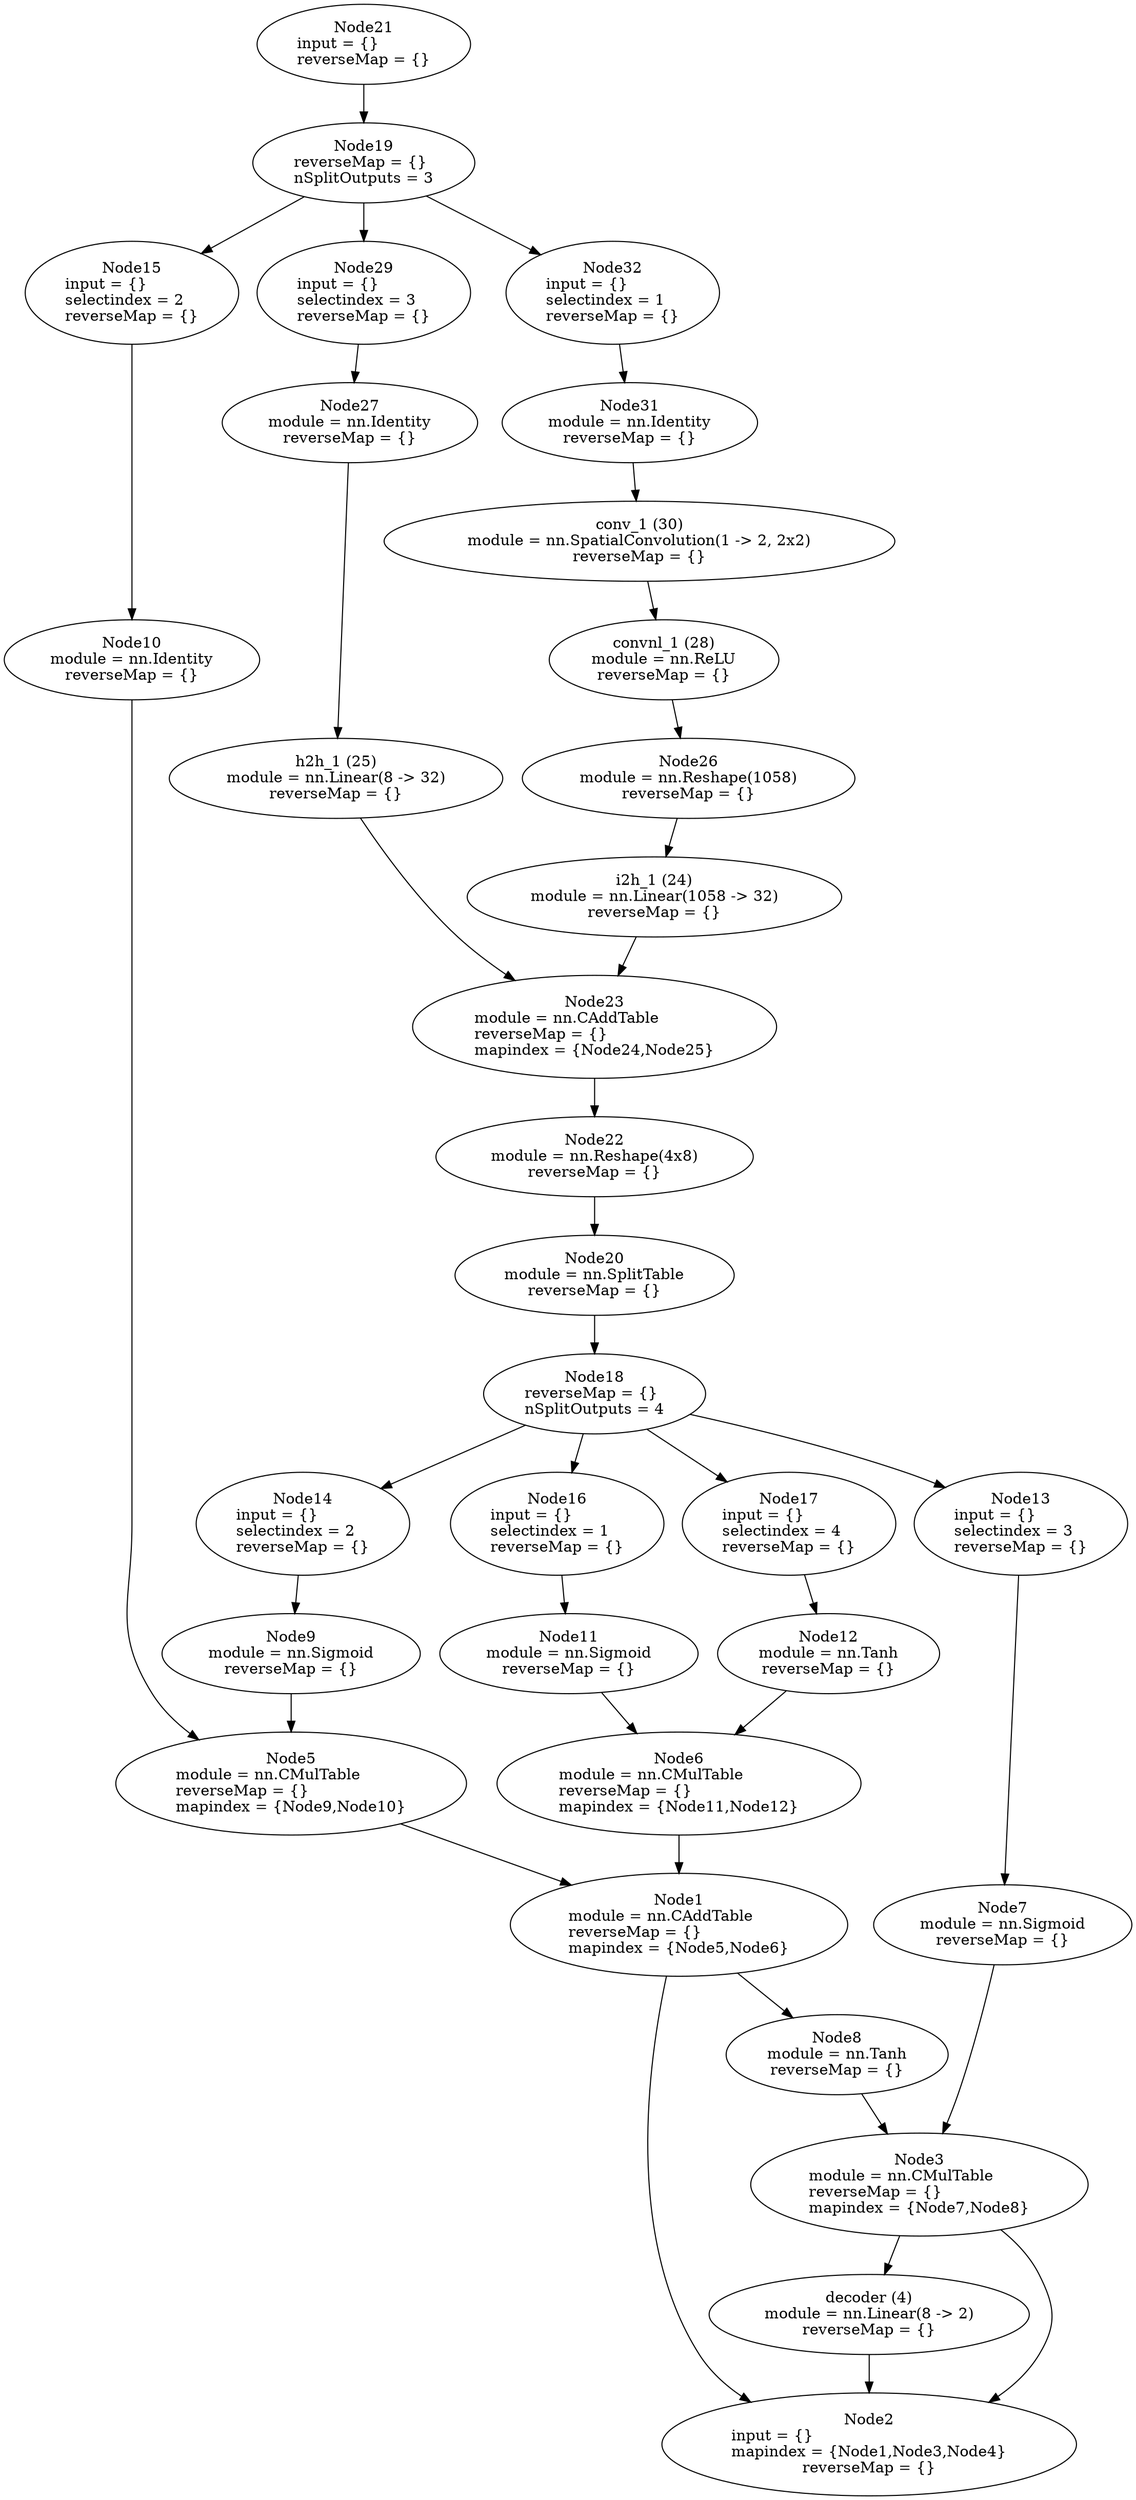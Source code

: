 digraph G {
	graph [bb="0,0,841.18,2256.6"];
	node [label="\N",
		shape=oval
	];
	n1	 [height=1.2571,
		label="Node1\nmodule = nn.CAddTable\lreverseMap = {}\lmapindex = {Node5,Node6}",
		pos="502.71,511.7",
		tooltip="[./model/ConvLSTM.lua]:96_",
		width=3.4902];
	n2	 [height=1.2571,
		label="Node2\ninput = {}\lmapindex = {Node1,Node3,Node4}\lreverseMap = {}",
		pos="650.71,45.255",
		tooltip="[[C]]:-1_",
		width=4.292];
	n1 -> n2	 [pos="e,565.13,83.201 492.48,466.38 477.58,390.77 458.12,234.57 521.71,126.51 530.37,111.78 542.91,99.369 556.81,89.042"];
	n8	 [height=0.98209,
		label="Node8\nmodule = nn.Tanh\lreverseMap = {}",
		pos="618.71,395.09",
		tooltip="[./model/ConvLSTM.lua]:101_",
		width=2.3212];
	n1 -> n8	 [pos="e,586.53,427.87 544.91,468.99 556.18,457.86 568.3,445.88 579.41,434.91"];
	n3	 [height=1.2571,
		label="Node3\nmodule = nn.CMulTable\lreverseMap = {}\lmapindex = {Node7,Node8}",
		pos="697.71,278.48",
		tooltip="[./model/ConvLSTM.lua]:101_",
		width=3.4902];
	n3 -> n2	 [pos="e,736.92,82.835 751.5,237.09 762.94,225.59 773.45,212.09 779.71,197.22 791.89,168.25 794.97,153.98 779.71,126.51 771.41,111.57 759.05,\
99.056 745.21,88.691"];
	n4	 [height=0.98209,
		label="decoder (4)\nmodule = nn.Linear(8 -> 2)\lreverseMap = {}",
		pos="650.71,161.87",
		tooltip="[./model/ConvLSTM.lua]:110_",
		width=3.3352];
	n3 -> n4	 [pos="e,664.83,197.3 679.67,233.49 676.06,224.68 672.26,215.43 668.65,206.63"];
	n4 -> n2	 [pos="e,650.71,90.815 650.71,126.48 650.71,118.42 650.71,109.64 650.71,100.94"];
	n5	 [height=1.2571,
		label="Node5\nmodule = nn.CMulTable\lreverseMap = {}\lmapindex = {Node9,Node10}",
		pos="218.71,638.21",
		tooltip="[./model/ConvLSTM.lua]:97_",
		width=3.6277];
	n5 -> n1	 [pos="e,423.93,547.23 298.57,602.19 334.72,586.34 377.56,567.56 414.64,551.31"];
	n6	 [height=1.2571,
		label="Node6\nmodule = nn.CMulTable\lreverseMap = {}\lmapindex = {Node11,Node12}",
		pos="502.71,638.21",
		tooltip="[./model/ConvLSTM.lua]:98_",
		width=3.7551];
	n6 -> n1	 [pos="e,502.71,556.98 502.71,592.61 502.71,584.37 502.71,575.69 502.71,567.2"];
	n7	 [height=0.98209,
		label="Node7\nmodule = nn.Sigmoid\lreverseMap = {}",
		pos="743.71,511.7",
		tooltip="[./model/ConvLSTM.lua]:92_",
		width=2.7075];
	n7 -> n3	 [pos="e,706.55,323.95 736.87,476.33 729.39,438.75 717.31,378.01 708.54,333.93"];
	n8 -> n3	 [pos="e,667.84,322.8 641.56,360.94 647.96,351.64 655.09,341.3 662.05,331.2"];
	n9	 [height=0.98209,
		label="Node9\nmodule = nn.Sigmoid\lreverseMap = {}",
		pos="219.71,754.82",
		tooltip="[./model/ConvLSTM.lua]:91_",
		width=2.7075];
	n9 -> n5	 [pos="e,219.09,683.77 219.41,719.43 219.34,711.37 219.26,702.59 219.18,693.89"];
	n10	 [height=0.98209,
		label="Node10\nmodule = nn.Identity\lreverseMap = {}",
		pos="94.705,1648.1",
		tooltip="[./model/ConvLSTM.lua]:23_",
		width=2.6307];
	n10 -> n5	 [pos="e,152.39,677.21 94.705,1612.7 94.705,1570.8 94.705,1498.1 94.705,1435.7 94.705,1435.7 94.705,1435.7 94.705,870.43 94.705,802.8 80.005,\
778.09 113.71,719.46 121.44,706 132.43,694.04 144.4,683.74"];
	n11	 [height=0.98209,
		label="Node11\nmodule = nn.Sigmoid\lreverseMap = {}",
		pos="432.71,754.82",
		tooltip="[./model/ConvLSTM.lua]:90_",
		width=2.7075];
	n11 -> n6	 [pos="e,475.99,682.94 453.33,720.05 458.76,711.15 464.76,701.34 470.64,691.71"];
	n12	 [height=0.98209,
		label="Node12\nmodule = nn.Tanh\lreverseMap = {}",
		pos="631.71,754.82",
		tooltip="[./model/ConvLSTM.lua]:94_",
		width=2.3212];
	n12 -> n6	 [pos="e,549.53,680.8 596.46,722.5 584.36,711.75 570.52,699.45 557.25,687.67"];
	n13	 [height=1.2571,
		label="Node13\ninput = {}\lselectindex = 3\lreverseMap = {}",
		pos="743.71,638.21",
		tooltip="[./model/ConvLSTM.lua]:85_-3",
		width=2.1687];
	n13 -> n7	 [pos="e,743.71,547.22 743.71,592.61 743.71,581.17 743.71,568.87 743.71,557.43"];
	n14	 [height=1.2571,
		label="Node14\ninput = {}\lselectindex = 2\lreverseMap = {}",
		pos="243.71,871.43",
		tooltip="[./model/ConvLSTM.lua]:85_-2",
		width=2.1687];
	n14 -> n9	 [pos="e,226.92,790.25 234.49,826.44 232.69,817.82 230.8,808.77 228.99,800.14"];
	n15	 [height=1.2571,
		label="Node15\ninput = {}\lselectindex = 2\lreverseMap = {}",
		pos="94.705,1871.4",
		tooltip="[[C]]:-1_-2",
		width=2.1687];
	n15 -> n10	 [pos="e,94.705,1683.5 94.705,1826.2 94.705,1787.8 94.705,1732.4 94.705,1693.9"];
	n16	 [height=1.2571,
		label="Node16\ninput = {}\lselectindex = 1\lreverseMap = {}",
		pos="436.71,871.43",
		tooltip="[./model/ConvLSTM.lua]:85_-1",
		width=2.1687];
	n16 -> n11	 [pos="e,433.91,790.41 435.16,826.11 434.87,817.7 434.56,808.88 434.26,800.45"];
	n17	 [height=1.2571,
		label="Node17\ninput = {}\lselectindex = 4\lreverseMap = {}",
		pos="619.71,871.43",
		tooltip="[./model/ConvLSTM.lua]:85_-4",
		width=2.1687];
	n17 -> n12	 [pos="e,628.08,790.41 624.34,826.11 625.23,817.7 626.15,808.88 627.03,800.45"];
	n18	 [height=0.98209,
		label="Node18\nreverseMap = {}\lnSplitOutputs = 4",
		pos="438.71,988.04",
		tooltip="[./model/ConvLSTM.lua]:85_ split at [./model/ConvLSTM.lua]:85-mnode",
		width=2.2723];
	n18 -> n13	 [pos="e,751.59,683.31 516.01,976.37 585.87,965.08 681.51,944.97 706.71,916.68 761.06,855.66 759.97,755.1 752.83,693.26"];
	n18 -> n14	 [pos="e,297.8,904.22 391,959 365.57,944.05 333.95,925.47 306.54,909.36"];
	n18 -> n16	 [pos="e,437.48,916.99 438.11,952.65 437.96,944.59 437.81,935.81 437.66,927.11"];
	n18 -> n17	 [pos="e,567.71,905.35 483.91,958.41 506.67,944 534.58,926.33 559.17,910.76"];
	n19	 [height=0.98209,
		label="Node19\nreverseMap = {}\lnSplitOutputs = 3",
		pos="285.71,2114.5",
		tooltip="[[C]]:-1_ split at [...s/pwang8/torch/install/share/lua/5.1/nngraph/gmodule.lua]:96-mnode",
		width=2.2723];
	n19 -> n15	 [pos="e,115.42,1915.1 243.3,2084 228.22,2072.3 211.75,2058.1 198.71,2043.2 167.02,2007 139.16,1959.9 120.27,1924.4"];
	n29	 [height=1.2571,
		label="Node29\ninput = {}\lselectindex = 3\lreverseMap = {}",
		pos="285.71,1997.9",
		tooltip="[[C]]:-1_-3",
		width=2.1687];
	n19 -> n29	 [pos="e,285.71,2043.5 285.71,2079.2 285.71,2071.1 285.71,2062.3 285.71,2053.6"];
	n32	 [height=1.2571,
		label="Node32\ninput = {}\lselectindex = 1\lreverseMap = {}",
		pos="477.71,1997.9",
		tooltip="[[C]]:-1_-1",
		width=2.1687];
	n19 -> n32	 [pos="e,424.1,2030.9 332.67,2085.5 357.51,2070.7 388.33,2052.3 415.16,2036.3"];
	n20	 [height=0.98209,
		label="Node20\nmodule = nn.SplitTable\lreverseMap = {}",
		pos="438.71,1094.7",
		tooltip="[./model/ConvLSTM.lua]:85_",
		width=2.9018];
	n20 -> n18	 [pos="e,438.71,1023.6 438.71,1059.2 438.71,1051 438.71,1042.3 438.71,1033.8"];
	n21	 [height=0.98209,
		label="Node21\ninput = {}\lreverseMap = {}",
		pos="285.71,2221.3",
		tooltip="[[C]]:-1_",
		width=2.1687];
	n21 -> n19	 [pos="e,285.71,2150.1 285.71,2185.7 285.71,2177.5 285.71,2168.8 285.71,2160.3"];
	n22	 [height=0.98209,
		label="Node22\nmodule = nn.Reshape(4x8)\lreverseMap = {}",
		pos="438.71,1201.5",
		tooltip="[./model/ConvLSTM.lua]:81_",
		width=3.3026];
	n22 -> n20	 [pos="e,438.71,1130.3 438.71,1165.9 438.71,1157.7 438.71,1149 438.71,1140.5"];
	n23	 [height=1.2571,
		label="Node23\nmodule = nn.CAddTable\lreverseMap = {}\lmapindex = {Node24,Node25}",
		pos="438.71,1318.1",
		tooltip="[./model/ConvLSTM.lua]:79_",
		width=3.7652];
	n23 -> n22	 [pos="e,438.71,1237.1 438.71,1272.8 438.71,1264.3 438.71,1255.5 438.71,1247.1"];
	n24	 [height=0.98209,
		label="i2h_1 (24)\nmodule = nn.Linear(1058 -> 32)\lreverseMap = {}",
		pos="510.71,1434.7",
		tooltip="[./model/ConvLSTM.lua]:77_",
		width=3.8852];
	n24 -> n23	 [pos="e,466.05,1362.6 489.3,1399.6 483.71,1390.7 477.56,1380.9 471.53,1371.3"];
	n25	 [height=0.98209,
		label="h2h_1 (25)\nmodule = nn.Linear(8 -> 32)\lreverseMap = {}",
		pos="268.71,1541.4",
		tooltip="[./model/ConvLSTM.lua]:78_",
		width=3.4727];
	n25 -> n23	 [pos="e,395.64,1361.1 288.68,1506.4 306.5,1477.1 333.98,1434.1 361.71,1399.3 369.96,1389 379.32,1378.4 388.59,1368.5"];
	n26	 [height=0.98209,
		label="Node26\nmodule = nn.Reshape(1058)\lreverseMap = {}",
		pos="535.71,1541.4",
		tooltip="[./model/ConvLSTM.lua]:59_",
		width=3.4401];
	n26 -> n24	 [pos="e,518.91,1470 527.52,1506.1 525.51,1497.7 523.34,1488.6 521.24,1479.8"];
	n27	 [height=0.98209,
		label="Node27\nmodule = nn.Identity\lreverseMap = {}",
		pos="285.71,1871.4",
		tooltip="[./model/ConvLSTM.lua]:24_",
		width=2.6307];
	n27 -> n25	 [pos="e,270.49,1576.9 283.92,1835.9 280.82,1776.1 274.45,1653.3 271.02,1587"];
	n28	 [height=0.98209,
		label="convnl_1 (28)\nmodule = nn.ReLU\lreverseMap = {}",
		pos="529.71,1648.1",
		tooltip="[./model/ConvLSTM.lua]:45_",
		width=2.4474];
	n28 -> n26	 [pos="e,533.73,1576.9 531.69,1612.5 532.15,1604.4 532.66,1595.6 533.14,1587.1"];
	n29 -> n27	 [pos="e,285.71,1906.9 285.71,1952.3 285.71,1940.9 285.71,1928.6 285.71,1917.2"];
	n30	 [height=0.98209,
		label="conv_1 (30)\nmodule = nn.SpatialConvolution(1 -> 2, 2x2)\lreverseMap = {}",
		pos="505.71,1754.8",
		tooltip="[./model/ConvLSTM.lua]:44_",
		width=5.3064];
	n30 -> n28	 [pos="e,521.79,1683.6 513.63,1719.2 515.51,1711 517.55,1702.1 519.52,1693.5"];
	n31	 [height=0.98209,
		label="Node31\nmodule = nn.Identity\lreverseMap = {}",
		pos="496.71,1871.4",
		tooltip="[./model/ConvLSTM.lua]:21_",
		width=2.6307];
	n31 -> n30	 [pos="e,503.01,1790.2 499.41,1836 500.29,1824.8 501.28,1812.2 502.21,1800.3"];
	n32 -> n31	 [pos="e,491.47,1906.7 484.46,1952.7 486.24,1941 488.16,1928.4 489.94,1916.7"];
}
